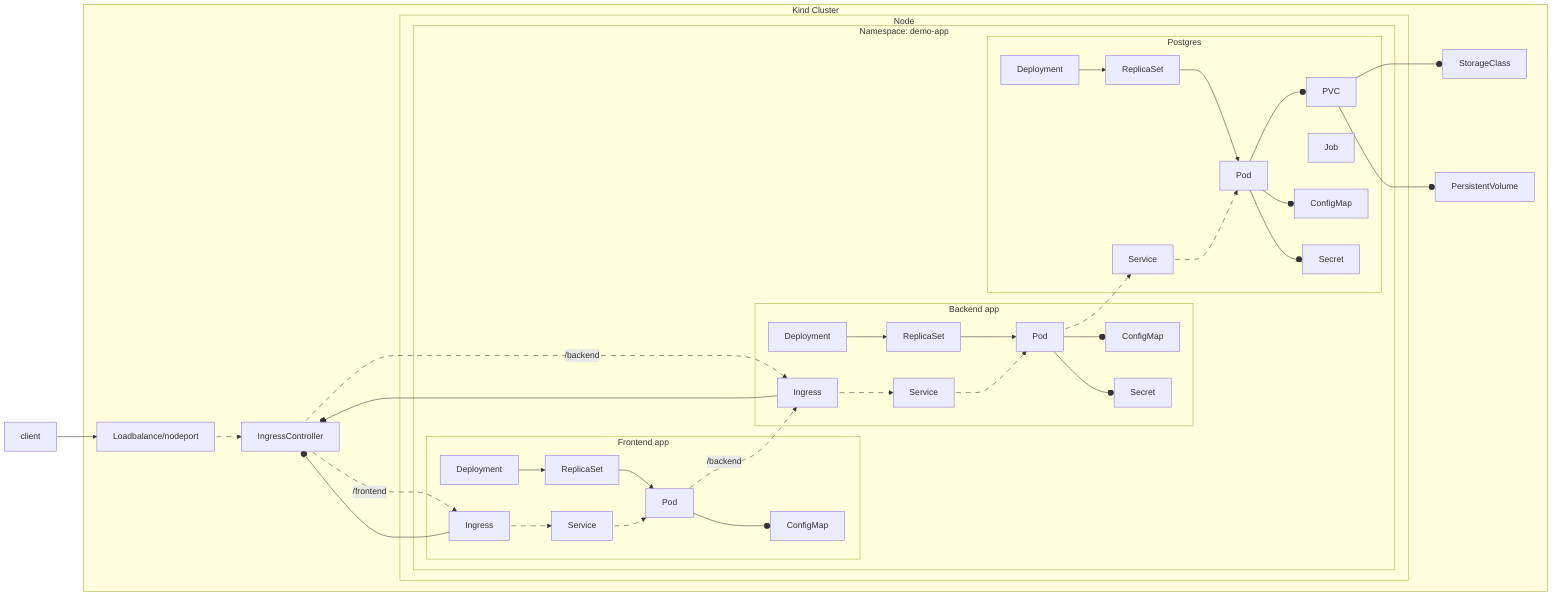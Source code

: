---
config:
  layout: dagre
---
flowchart LR
    subgraph Cluster[Kind Cluster]
        sc[StorageClass]
        lb[Loadbalance/nodeport]
        ingressController[IngressController]
        pv[PersistentVolume]

        subgraph Node
            subgraph Namespace[Namespace: demo-app]
                subgraph FE[Frontend app]
                    feDep[Deployment]
                    feRS[ReplicaSet]
                    fePod[Pod]
                    feSvc[Service]
                    feIngress[Ingress]
                    feCM[ConfigMap]
                end

                subgraph BE[Backend app]
                    beDep[Deployment]
                    beRS[ReplicaSet]
                    bePod[Pod]
                    beSvc[Service]
                    beIngress[Ingress]
                    beCM[ConfigMap]
                    beSecret[Secret]
                end

                subgraph DB[Postgres]
                    dbDep[Deployment]
                    dbRS[ReplicaSet]
                    dbPod[Pod]
                    dbPVC[PVC]
                    dbSvc[Service]
                    dbJob[Job]
                    dbCM[ConfigMap]
                    dbSecret[Secret]
                end
            end
        end
    end

    

    %% Workload hierarchy
    feDep --> feRS --> fePod
    fePod --o feCM

    beDep --> beRS --> bePod
    bePod --o beCM
    bePod --o beSecret

    dbDep --> dbRS --> dbPod 
    dbPod --o dbPVC --o pv
    dbPod --o dbCM
    dbPod --o dbSecret

    %% Networking
    feIngress e11@--> feSvc e12@--> fePod

    fePod e13@-->|/backend| beIngress e14@--> beSvc e15@--> bePod
    bePod e16@--> dbSvc e17@--> dbPod
    
    ingressController e18@-->|/frontend| feIngress
    ingressController e19@-->|/backend| beIngress
    lb e10@--> ingressController
    client e10@--> lb

    %% Cluster-level bindings
    dbPVC --o sc
    feIngress --o ingressController
    beIngress --o ingressController

    classDef animate stroke-dasharray: 9,5,stroke-dashoffset: 900,animation: dash 25s linear infinite;
    class e10 animate
    class e11 animate
    class e12 animate
    class e13 animate
    class e14 animate
    class e15 animate
    class e16 animate
    class e17 animate
    class e18 animate
    class e19 animate